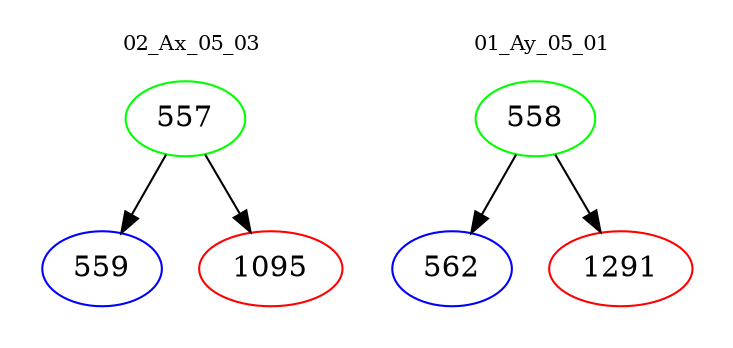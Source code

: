 digraph{
subgraph cluster_0 {
color = white
label = "02_Ax_05_03";
fontsize=10;
T0_557 [label="557", color="green"]
T0_557 -> T0_559 [color="black"]
T0_559 [label="559", color="blue"]
T0_557 -> T0_1095 [color="black"]
T0_1095 [label="1095", color="red"]
}
subgraph cluster_1 {
color = white
label = "01_Ay_05_01";
fontsize=10;
T1_558 [label="558", color="green"]
T1_558 -> T1_562 [color="black"]
T1_562 [label="562", color="blue"]
T1_558 -> T1_1291 [color="black"]
T1_1291 [label="1291", color="red"]
}
}
